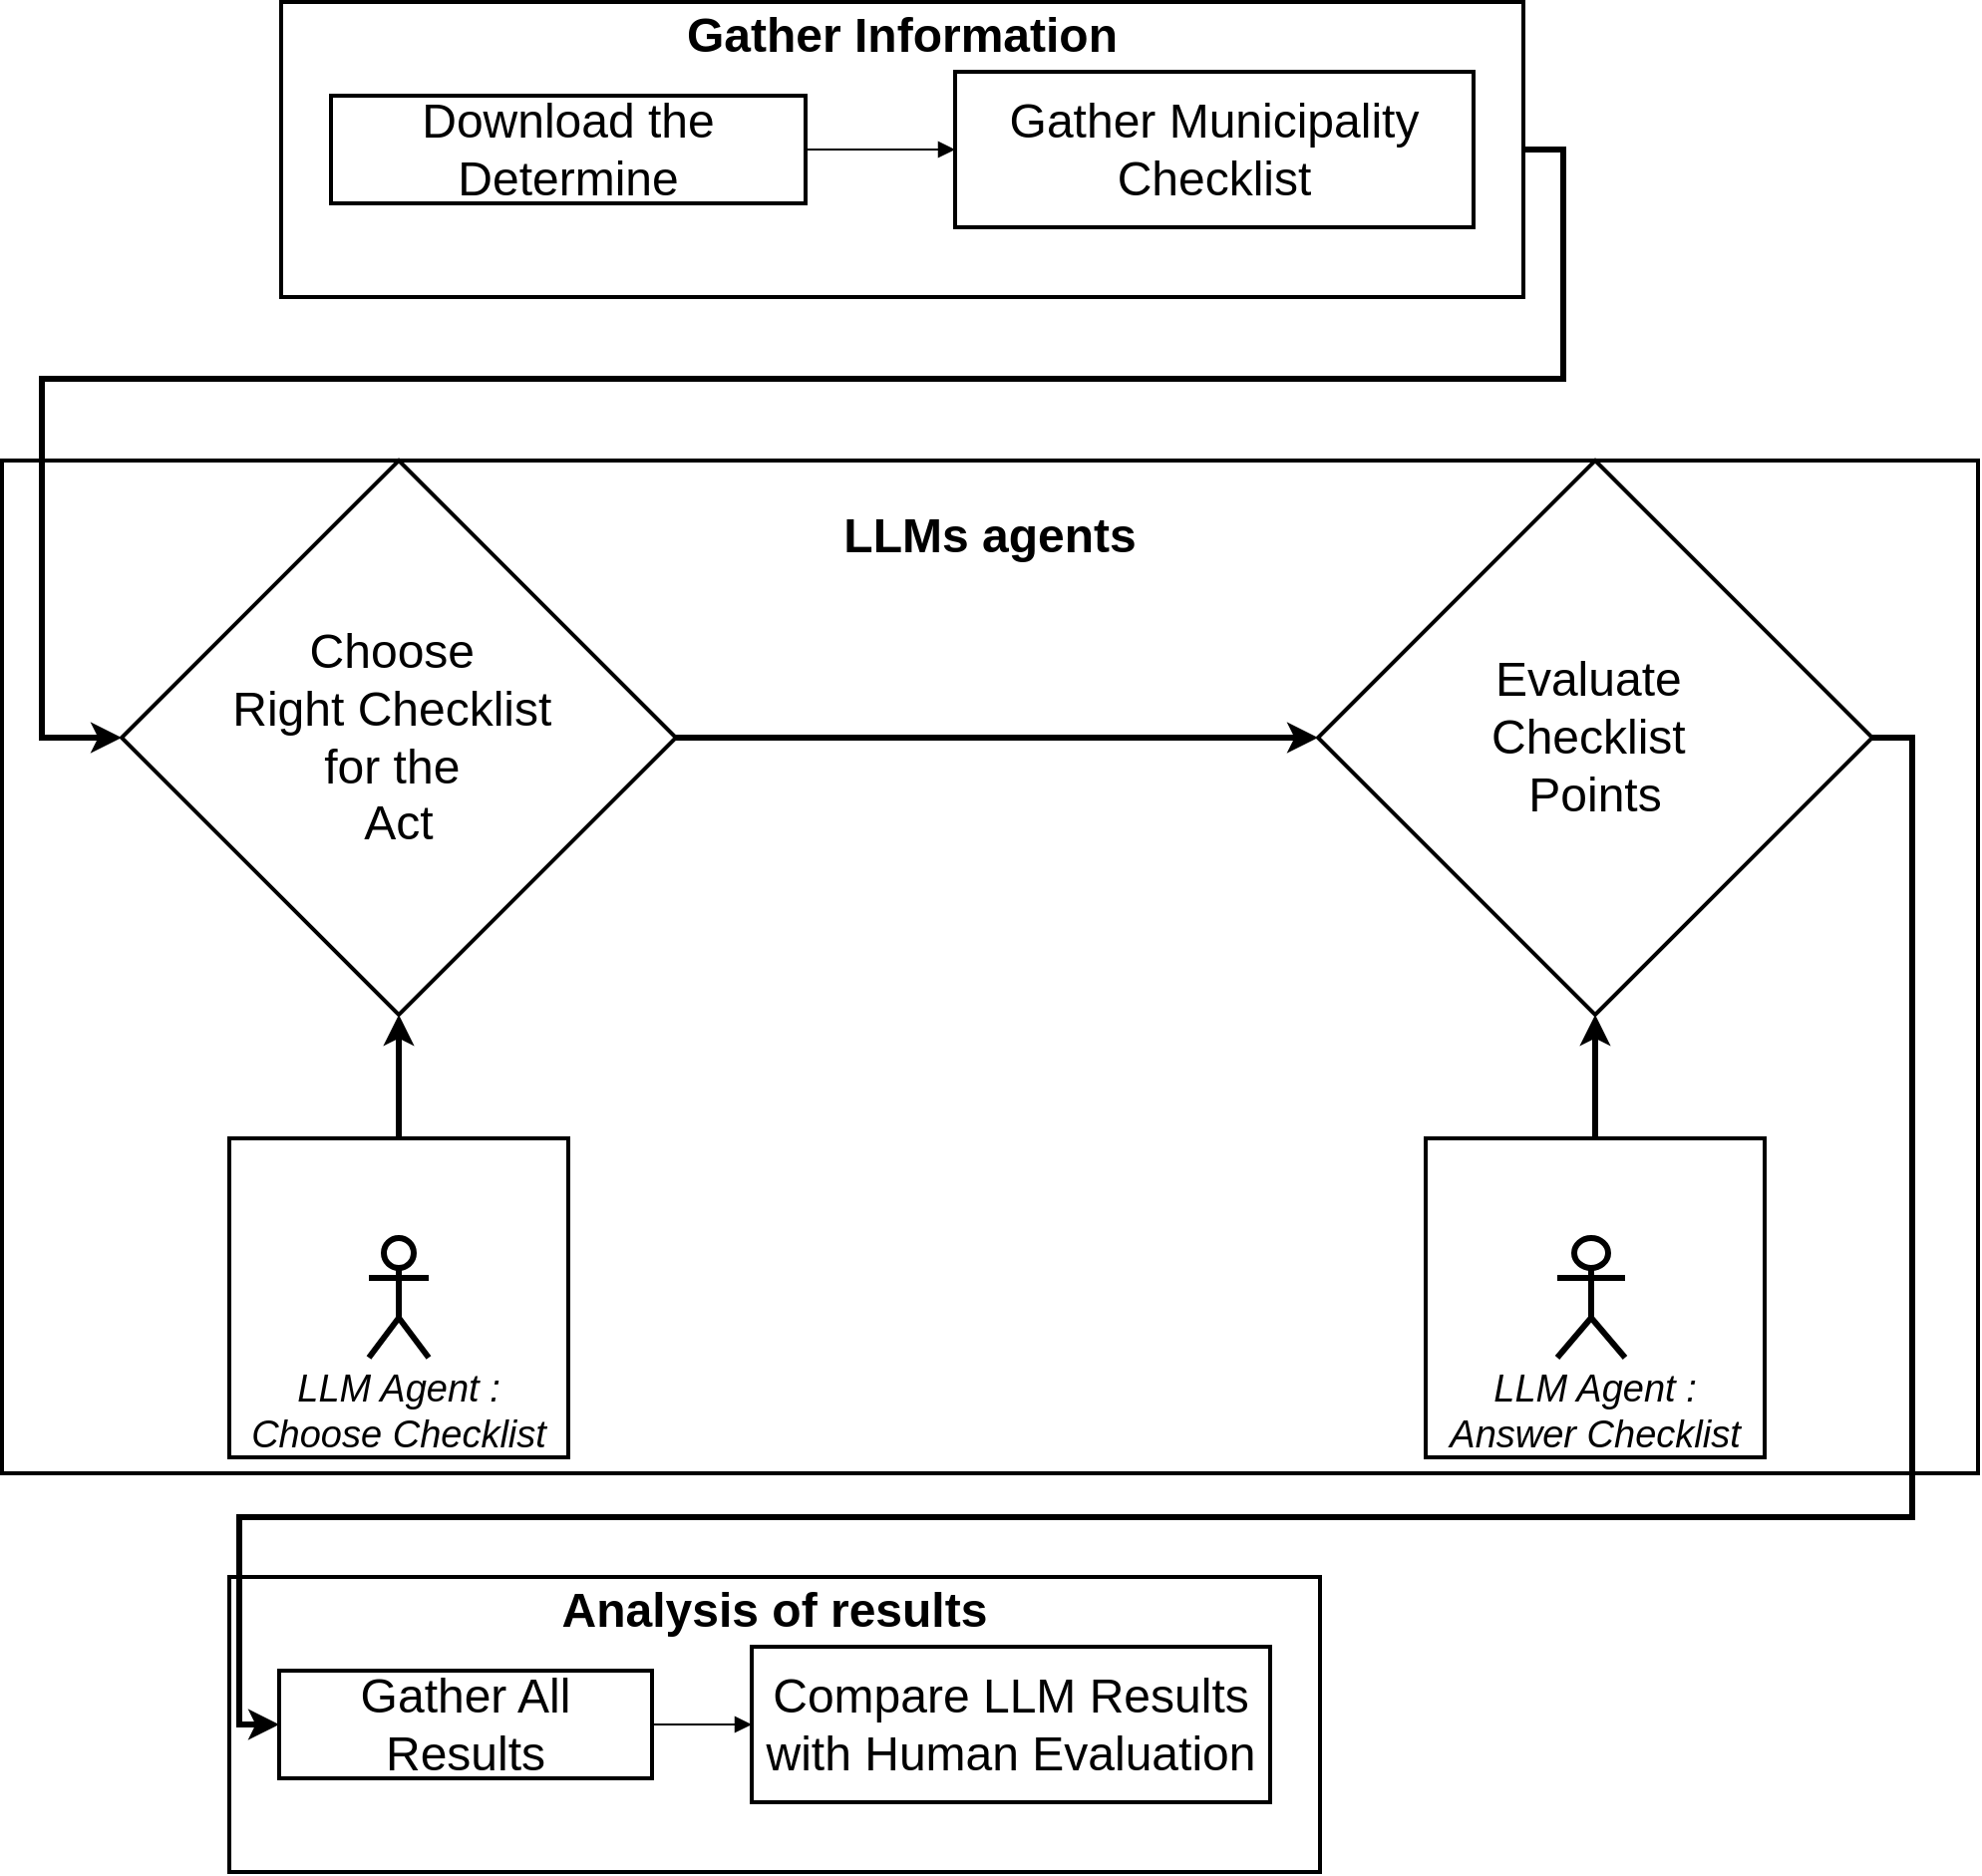 <mxfile version="26.1.1">
  <diagram name="Pagina-1" id="CiNbgBQ8qg2RI8DfVHGa">
    <mxGraphModel dx="2196" dy="1640" grid="1" gridSize="10" guides="1" tooltips="1" connect="1" arrows="1" fold="1" page="1" pageScale="1" pageWidth="827" pageHeight="1169" math="0" shadow="0">
      <root>
        <mxCell id="0" />
        <mxCell id="1" parent="0" />
        <mxCell id="eut7piU39nOxG2422utZ-2" value="LLMs agents&#xa;&#xa;&#xa;&#xa;&#xa;&#xa;&#xa;&#xa;&#xa;&#xa;&#xa;&#xa;&#xa;&#xa;&#xa;" style="whiteSpace=wrap;strokeWidth=2;fontStyle=1;fontSize=24;" vertex="1" parent="1">
          <mxGeometry x="340" y="300" width="991" height="508" as="geometry" />
        </mxCell>
        <mxCell id="eut7piU39nOxG2422utZ-19" style="edgeStyle=orthogonalEdgeStyle;rounded=0;orthogonalLoop=1;jettySize=auto;html=1;exitX=1;exitY=0.5;exitDx=0;exitDy=0;strokeWidth=3;" edge="1" parent="1" source="eut7piU39nOxG2422utZ-3" target="eut7piU39nOxG2422utZ-6">
          <mxGeometry relative="1" as="geometry">
            <Array as="points">
              <mxPoint x="1123" y="144" />
              <mxPoint x="1123" y="259" />
              <mxPoint x="360" y="259" />
              <mxPoint x="360" y="439" />
            </Array>
          </mxGeometry>
        </mxCell>
        <mxCell id="eut7piU39nOxG2422utZ-20" style="edgeStyle=orthogonalEdgeStyle;rounded=0;orthogonalLoop=1;jettySize=auto;html=1;exitX=1;exitY=0.5;exitDx=0;exitDy=0;strokeWidth=3;" edge="1" parent="1" source="eut7piU39nOxG2422utZ-6" target="eut7piU39nOxG2422utZ-8">
          <mxGeometry relative="1" as="geometry" />
        </mxCell>
        <mxCell id="eut7piU39nOxG2422utZ-6" value="Choose &#xa;Right Checklist &#xa;for the &#xa;Act" style="rhombus;strokeWidth=2;whiteSpace=wrap;fontStyle=0;fontSize=24;" vertex="1" parent="1">
          <mxGeometry x="400" y="300" width="278" height="278" as="geometry" />
        </mxCell>
        <mxCell id="eut7piU39nOxG2422utZ-22" style="edgeStyle=orthogonalEdgeStyle;rounded=0;orthogonalLoop=1;jettySize=auto;html=1;strokeWidth=3;" edge="1" parent="1" source="eut7piU39nOxG2422utZ-7" target="eut7piU39nOxG2422utZ-6">
          <mxGeometry relative="1" as="geometry" />
        </mxCell>
        <mxCell id="eut7piU39nOxG2422utZ-7" value="&#xa; &#xa;&#xa;&#xa;&#xa;LLM Agent : Choose Checklist" style="whiteSpace=wrap;strokeWidth=2;fontSize=19;fontStyle=2" vertex="1" parent="1">
          <mxGeometry x="454" y="640" width="170" height="160" as="geometry" />
        </mxCell>
        <mxCell id="eut7piU39nOxG2422utZ-8" value="Evaluate &#xa;Checklist &#xa;Points" style="rhombus;strokeWidth=2;whiteSpace=wrap;fontSize=24;" vertex="1" parent="1">
          <mxGeometry x="1000" y="300" width="278" height="278" as="geometry" />
        </mxCell>
        <mxCell id="eut7piU39nOxG2422utZ-27" value="" style="group" vertex="1" connectable="0" parent="1">
          <mxGeometry x="454" y="860" width="547" height="148" as="geometry" />
        </mxCell>
        <mxCell id="eut7piU39nOxG2422utZ-1" value="Analysis of results&#xa;&#xa;&#xa;&#xa;" style="whiteSpace=wrap;strokeWidth=2;fontStyle=1;fontSize=24;" vertex="1" parent="eut7piU39nOxG2422utZ-27">
          <mxGeometry width="547" height="148" as="geometry" />
        </mxCell>
        <mxCell id="eut7piU39nOxG2422utZ-10" value="Compare LLM Results with Human Evaluation" style="whiteSpace=wrap;strokeWidth=2;fontSize=24;" vertex="1" parent="eut7piU39nOxG2422utZ-27">
          <mxGeometry x="262" y="35" width="260" height="78" as="geometry" />
        </mxCell>
        <mxCell id="eut7piU39nOxG2422utZ-11" value="Gather All Results" style="whiteSpace=wrap;strokeWidth=2;fontSize=24;" vertex="1" parent="eut7piU39nOxG2422utZ-27">
          <mxGeometry x="25" y="47" width="187" height="54" as="geometry" />
        </mxCell>
        <mxCell id="eut7piU39nOxG2422utZ-17" value="" style="curved=1;startArrow=none;endArrow=block;exitX=1;exitY=0.5;entryX=0;entryY=0.5;rounded=0;" edge="1" parent="eut7piU39nOxG2422utZ-27" source="eut7piU39nOxG2422utZ-11" target="eut7piU39nOxG2422utZ-10">
          <mxGeometry relative="1" as="geometry">
            <Array as="points" />
          </mxGeometry>
        </mxCell>
        <mxCell id="eut7piU39nOxG2422utZ-28" value="" style="group" vertex="1" connectable="0" parent="1">
          <mxGeometry x="480" y="70" width="623" height="148" as="geometry" />
        </mxCell>
        <mxCell id="eut7piU39nOxG2422utZ-3" value="Gather Information&#xa;&#xa;&#xa;&#xa;" style="whiteSpace=wrap;strokeWidth=2;movable=1;resizable=1;rotatable=1;deletable=1;editable=1;locked=0;connectable=1;fontStyle=1;fontSize=24;" vertex="1" parent="eut7piU39nOxG2422utZ-28">
          <mxGeometry width="623" height="148" as="geometry" />
        </mxCell>
        <mxCell id="eut7piU39nOxG2422utZ-4" value="Gather Municipality Checklist" style="whiteSpace=wrap;strokeWidth=2;movable=1;resizable=1;rotatable=1;deletable=1;editable=1;locked=0;connectable=1;fontSize=24;" vertex="1" parent="eut7piU39nOxG2422utZ-28">
          <mxGeometry x="338" y="35" width="260" height="78" as="geometry" />
        </mxCell>
        <mxCell id="eut7piU39nOxG2422utZ-5" value="Download the Determine" style="whiteSpace=wrap;strokeWidth=2;movable=1;resizable=1;rotatable=1;deletable=1;editable=1;locked=0;connectable=1;fontSize=24;" vertex="1" parent="eut7piU39nOxG2422utZ-28">
          <mxGeometry x="25" y="47" width="238" height="54" as="geometry" />
        </mxCell>
        <mxCell id="eut7piU39nOxG2422utZ-12" value="" style="curved=1;startArrow=none;endArrow=block;exitX=1;exitY=0.5;entryX=0;entryY=0.5;rounded=0;movable=1;resizable=1;rotatable=1;deletable=1;editable=1;locked=0;connectable=1;" edge="1" parent="eut7piU39nOxG2422utZ-28" source="eut7piU39nOxG2422utZ-5" target="eut7piU39nOxG2422utZ-4">
          <mxGeometry relative="1" as="geometry">
            <Array as="points" />
          </mxGeometry>
        </mxCell>
        <mxCell id="eut7piU39nOxG2422utZ-25" style="edgeStyle=orthogonalEdgeStyle;rounded=0;orthogonalLoop=1;jettySize=auto;html=1;exitX=1;exitY=0.5;exitDx=0;exitDy=0;entryX=0;entryY=0.5;entryDx=0;entryDy=0;strokeWidth=3;" edge="1" parent="1" source="eut7piU39nOxG2422utZ-8" target="eut7piU39nOxG2422utZ-11">
          <mxGeometry relative="1" as="geometry">
            <Array as="points">
              <mxPoint x="1298" y="439" />
              <mxPoint x="1298" y="830" />
              <mxPoint x="459" y="830" />
              <mxPoint x="459" y="934" />
            </Array>
          </mxGeometry>
        </mxCell>
        <mxCell id="eut7piU39nOxG2422utZ-31" value="" style="shape=umlActor;verticalLabelPosition=bottom;verticalAlign=top;html=1;outlineConnect=0;fontSize=13;strokeWidth=3;" vertex="1" parent="1">
          <mxGeometry x="524" y="690" width="30" height="60" as="geometry" />
        </mxCell>
        <mxCell id="eut7piU39nOxG2422utZ-38" style="edgeStyle=orthogonalEdgeStyle;rounded=0;orthogonalLoop=1;jettySize=auto;html=1;strokeWidth=3;" edge="1" parent="1" source="eut7piU39nOxG2422utZ-39">
          <mxGeometry relative="1" as="geometry">
            <mxPoint x="1139" y="578" as="targetPoint" />
          </mxGeometry>
        </mxCell>
        <mxCell id="eut7piU39nOxG2422utZ-39" value="&#xa; &#xa;&#xa;&#xa;&#xa;LLM Agent : Answer Checklist" style="whiteSpace=wrap;strokeWidth=2;fontSize=19;fontStyle=2" vertex="1" parent="1">
          <mxGeometry x="1054" y="640" width="170" height="160" as="geometry" />
        </mxCell>
        <mxCell id="eut7piU39nOxG2422utZ-40" value="" style="shape=umlActor;verticalLabelPosition=bottom;verticalAlign=top;html=1;outlineConnect=0;fontSize=13;strokeWidth=3;" vertex="1" parent="1">
          <mxGeometry x="1120" y="690" width="34" height="60" as="geometry" />
        </mxCell>
      </root>
    </mxGraphModel>
  </diagram>
</mxfile>
